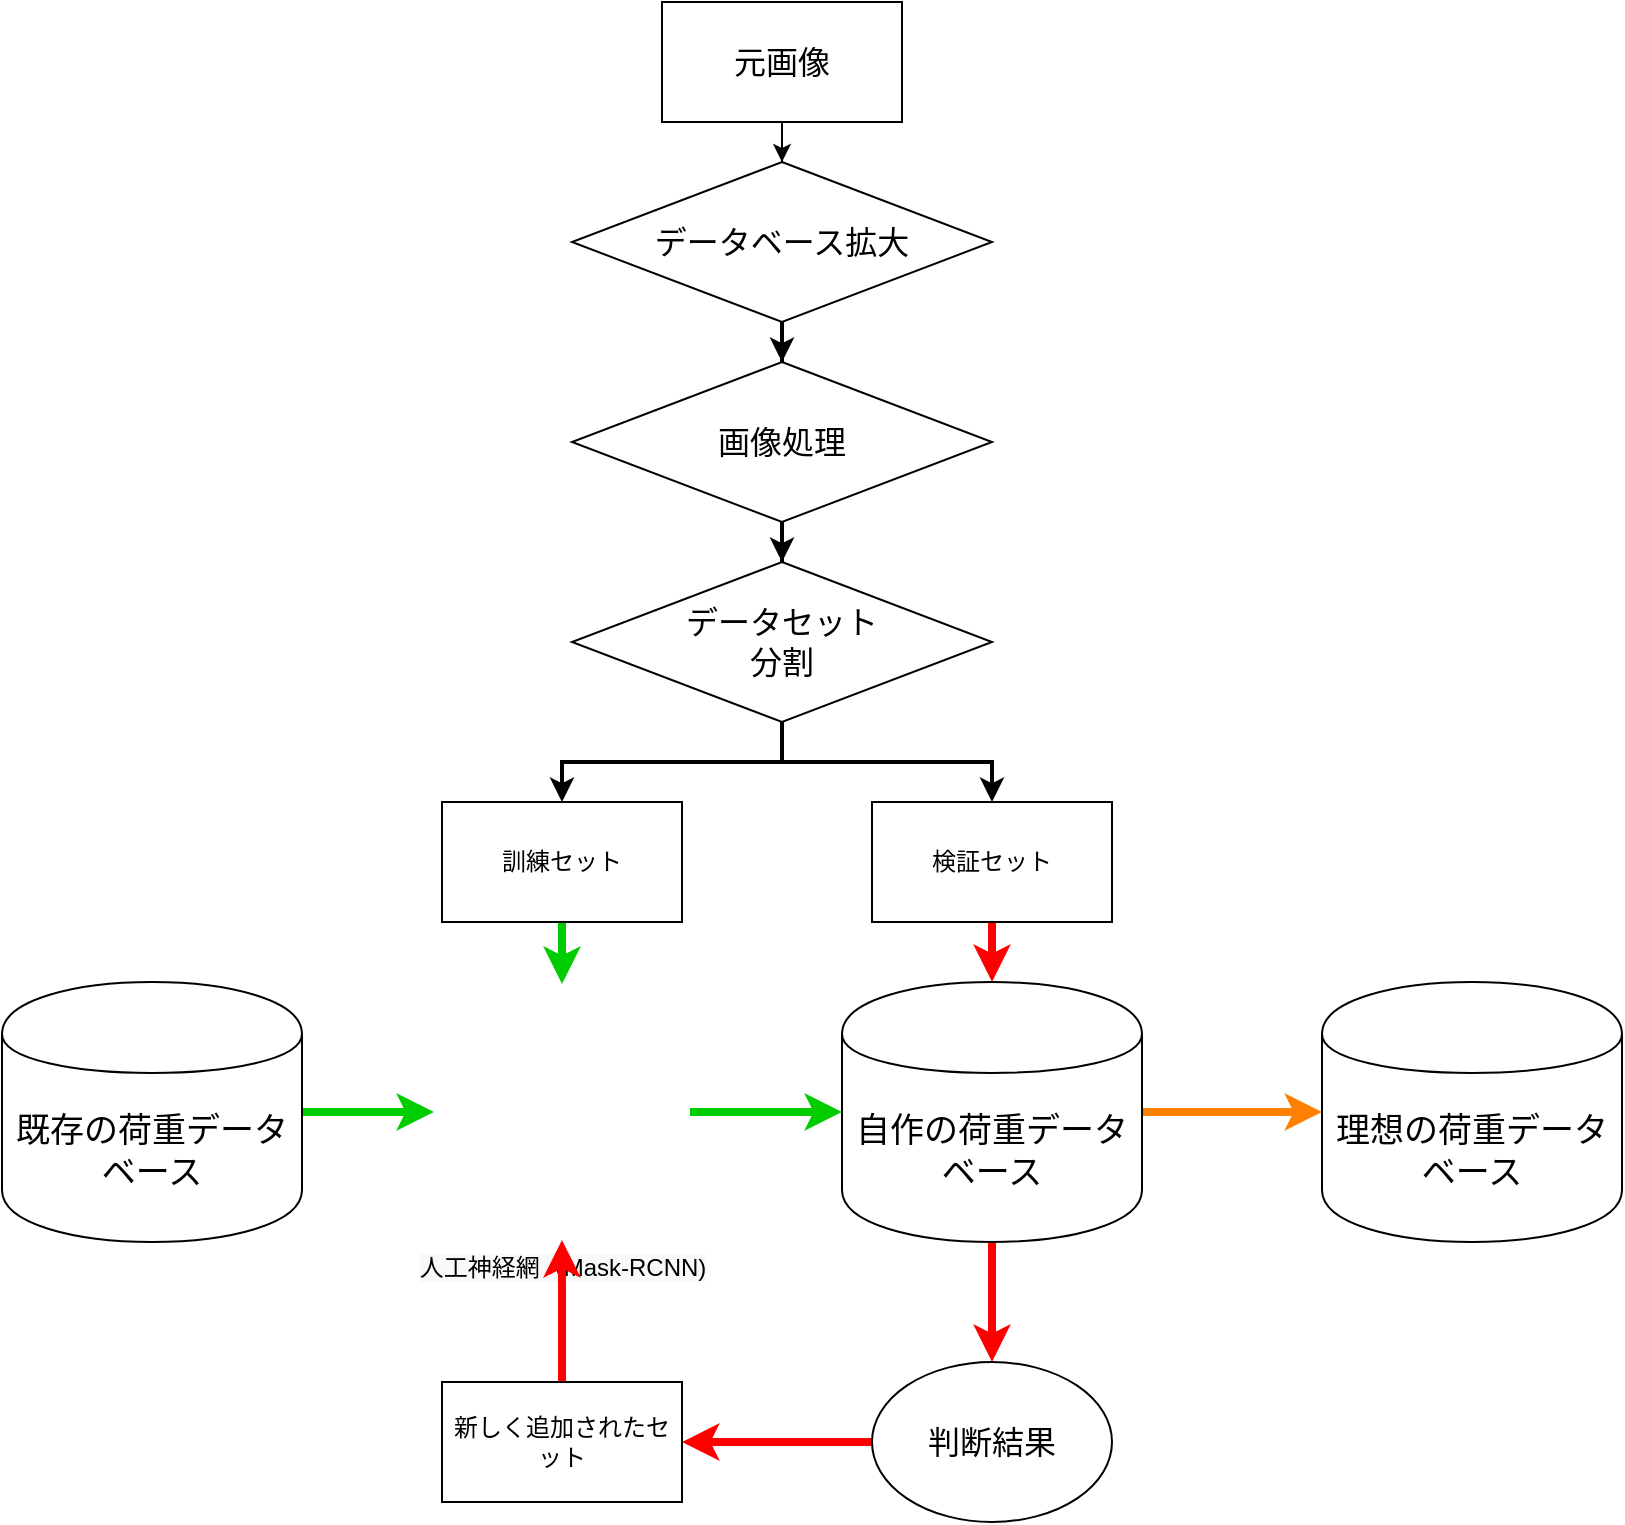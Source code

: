 <mxfile version="13.1.2" type="github"><diagram id="ddMLsRQ508u-NgG2hyD7" name="Page-1"><mxGraphModel dx="1422" dy="762" grid="1" gridSize="10" guides="1" tooltips="1" connect="1" arrows="1" fold="1" page="1" pageScale="1" pageWidth="827" pageHeight="1169" math="0" shadow="0"><root><mxCell id="0"/><mxCell id="1" parent="0"/><mxCell id="K4o4p0SV_6886WpAgEXH-21" value="" style="edgeStyle=orthogonalEdgeStyle;rounded=0;orthogonalLoop=1;jettySize=auto;html=1;" edge="1" parent="1" source="K4o4p0SV_6886WpAgEXH-1" target="K4o4p0SV_6886WpAgEXH-4"><mxGeometry relative="1" as="geometry"/></mxCell><mxCell id="K4o4p0SV_6886WpAgEXH-1" value="&lt;font style=&quot;font-size: 16px&quot;&gt;元画像&lt;/font&gt;" style="rounded=0;whiteSpace=wrap;html=1;" vertex="1" parent="1"><mxGeometry x="340" y="10" width="120" height="60" as="geometry"/></mxCell><mxCell id="K4o4p0SV_6886WpAgEXH-22" value="" style="edgeStyle=orthogonalEdgeStyle;rounded=0;orthogonalLoop=1;jettySize=auto;html=1;strokeWidth=2;" edge="1" parent="1" source="K4o4p0SV_6886WpAgEXH-4" target="K4o4p0SV_6886WpAgEXH-5"><mxGeometry relative="1" as="geometry"/></mxCell><mxCell id="K4o4p0SV_6886WpAgEXH-4" value="&lt;font style=&quot;font-size: 16px&quot;&gt;データベース拡大&lt;/font&gt;" style="rhombus;whiteSpace=wrap;html=1;" vertex="1" parent="1"><mxGeometry x="295" y="90" width="210" height="80" as="geometry"/></mxCell><mxCell id="K4o4p0SV_6886WpAgEXH-23" value="" style="edgeStyle=orthogonalEdgeStyle;rounded=0;orthogonalLoop=1;jettySize=auto;html=1;strokeWidth=2;" edge="1" parent="1" source="K4o4p0SV_6886WpAgEXH-5" target="K4o4p0SV_6886WpAgEXH-6"><mxGeometry relative="1" as="geometry"/></mxCell><mxCell id="K4o4p0SV_6886WpAgEXH-5" value="&lt;font style=&quot;font-size: 16px&quot;&gt;画像処理&lt;/font&gt;" style="rhombus;whiteSpace=wrap;html=1;" vertex="1" parent="1"><mxGeometry x="295" y="190" width="210" height="80" as="geometry"/></mxCell><mxCell id="K4o4p0SV_6886WpAgEXH-26" style="edgeStyle=orthogonalEdgeStyle;rounded=0;orthogonalLoop=1;jettySize=auto;html=1;entryX=0.5;entryY=0;entryDx=0;entryDy=0;strokeWidth=2;" edge="1" parent="1" source="K4o4p0SV_6886WpAgEXH-6" target="K4o4p0SV_6886WpAgEXH-7"><mxGeometry relative="1" as="geometry"/></mxCell><mxCell id="K4o4p0SV_6886WpAgEXH-27" style="edgeStyle=orthogonalEdgeStyle;rounded=0;orthogonalLoop=1;jettySize=auto;html=1;exitX=0.5;exitY=1;exitDx=0;exitDy=0;entryX=0.5;entryY=0;entryDx=0;entryDy=0;strokeWidth=2;" edge="1" parent="1" source="K4o4p0SV_6886WpAgEXH-6" target="K4o4p0SV_6886WpAgEXH-9"><mxGeometry relative="1" as="geometry"/></mxCell><mxCell id="K4o4p0SV_6886WpAgEXH-6" value="&lt;font style=&quot;font-size: 16px&quot;&gt;データセット&lt;br&gt;分割&lt;br&gt;&lt;/font&gt;" style="rhombus;whiteSpace=wrap;html=1;" vertex="1" parent="1"><mxGeometry x="295" y="290" width="210" height="80" as="geometry"/></mxCell><mxCell id="K4o4p0SV_6886WpAgEXH-28" style="edgeStyle=orthogonalEdgeStyle;rounded=0;orthogonalLoop=1;jettySize=auto;html=1;entryX=0.5;entryY=0;entryDx=0;entryDy=0;fillColor=#f8cecc;strokeColor=#00CC00;strokeWidth=4;" edge="1" parent="1" source="K4o4p0SV_6886WpAgEXH-7" target="K4o4p0SV_6886WpAgEXH-13"><mxGeometry relative="1" as="geometry"/></mxCell><mxCell id="K4o4p0SV_6886WpAgEXH-7" value="訓練セット" style="rounded=0;whiteSpace=wrap;html=1;" vertex="1" parent="1"><mxGeometry x="230" y="410" width="120" height="60" as="geometry"/></mxCell><mxCell id="K4o4p0SV_6886WpAgEXH-31" style="edgeStyle=orthogonalEdgeStyle;rounded=0;orthogonalLoop=1;jettySize=auto;html=1;entryX=0.5;entryY=0;entryDx=0;entryDy=0;strokeColor=#FF0000;strokeWidth=4;" edge="1" parent="1" source="K4o4p0SV_6886WpAgEXH-9" target="K4o4p0SV_6886WpAgEXH-17"><mxGeometry relative="1" as="geometry"/></mxCell><mxCell id="K4o4p0SV_6886WpAgEXH-9" value="検証セット" style="rounded=0;whiteSpace=wrap;html=1;" vertex="1" parent="1"><mxGeometry x="445" y="410" width="120" height="60" as="geometry"/></mxCell><mxCell id="K4o4p0SV_6886WpAgEXH-30" style="edgeStyle=orthogonalEdgeStyle;rounded=0;orthogonalLoop=1;jettySize=auto;html=1;exitX=1;exitY=0.5;exitDx=0;exitDy=0;entryX=0;entryY=0.5;entryDx=0;entryDy=0;fillColor=#f8cecc;strokeColor=#00CC00;strokeWidth=4;" edge="1" parent="1" source="K4o4p0SV_6886WpAgEXH-13" target="K4o4p0SV_6886WpAgEXH-17"><mxGeometry relative="1" as="geometry"/></mxCell><mxCell id="K4o4p0SV_6886WpAgEXH-13" value="&lt;span style=&quot;background-color: rgb(248 , 249 , 250)&quot;&gt;人工神経網（Mask-RCNN)&lt;/span&gt;" style="shape=image;html=1;verticalAlign=top;verticalLabelPosition=bottom;labelBackgroundColor=#ffffff;imageAspect=0;aspect=fixed;image=https://cdn0.iconfinder.com/data/icons/education-340/100/Tilda_Icons_1ed_brain-128.png" vertex="1" parent="1"><mxGeometry x="226" y="501" width="128" height="128" as="geometry"/></mxCell><mxCell id="K4o4p0SV_6886WpAgEXH-29" style="edgeStyle=orthogonalEdgeStyle;rounded=0;orthogonalLoop=1;jettySize=auto;html=1;exitX=1;exitY=0.5;exitDx=0;exitDy=0;entryX=0;entryY=0.5;entryDx=0;entryDy=0;fillColor=#f8cecc;strokeColor=#00CC00;strokeWidth=4;" edge="1" parent="1" source="K4o4p0SV_6886WpAgEXH-16" target="K4o4p0SV_6886WpAgEXH-13"><mxGeometry relative="1" as="geometry"/></mxCell><mxCell id="K4o4p0SV_6886WpAgEXH-16" value="&lt;font style=&quot;font-size: 17px&quot;&gt;既存の荷重データベース&lt;/font&gt;" style="shape=cylinder;whiteSpace=wrap;html=1;boundedLbl=1;backgroundOutline=1;" vertex="1" parent="1"><mxGeometry x="10" y="500" width="150" height="130" as="geometry"/></mxCell><mxCell id="K4o4p0SV_6886WpAgEXH-32" style="edgeStyle=orthogonalEdgeStyle;rounded=0;orthogonalLoop=1;jettySize=auto;html=1;entryX=0.5;entryY=0;entryDx=0;entryDy=0;strokeColor=#FF0000;strokeWidth=4;" edge="1" parent="1" source="K4o4p0SV_6886WpAgEXH-17" target="K4o4p0SV_6886WpAgEXH-18"><mxGeometry relative="1" as="geometry"/></mxCell><mxCell id="K4o4p0SV_6886WpAgEXH-33" style="edgeStyle=orthogonalEdgeStyle;rounded=0;orthogonalLoop=1;jettySize=auto;html=1;exitX=1;exitY=0.5;exitDx=0;exitDy=0;entryX=0;entryY=0.5;entryDx=0;entryDy=0;strokeColor=#FF8000;strokeWidth=4;" edge="1" parent="1" source="K4o4p0SV_6886WpAgEXH-17" target="K4o4p0SV_6886WpAgEXH-20"><mxGeometry relative="1" as="geometry"/></mxCell><mxCell id="K4o4p0SV_6886WpAgEXH-17" value="&lt;font style=&quot;font-size: 17px&quot;&gt;自作の荷重データベース&lt;/font&gt;" style="shape=cylinder;whiteSpace=wrap;html=1;boundedLbl=1;backgroundOutline=1;" vertex="1" parent="1"><mxGeometry x="430" y="500" width="150" height="130" as="geometry"/></mxCell><mxCell id="K4o4p0SV_6886WpAgEXH-34" style="edgeStyle=orthogonalEdgeStyle;rounded=0;orthogonalLoop=1;jettySize=auto;html=1;entryX=1;entryY=0.5;entryDx=0;entryDy=0;strokeColor=#FF0000;strokeWidth=4;" edge="1" parent="1" source="K4o4p0SV_6886WpAgEXH-18" target="K4o4p0SV_6886WpAgEXH-19"><mxGeometry relative="1" as="geometry"/></mxCell><mxCell id="K4o4p0SV_6886WpAgEXH-18" value="&lt;font style=&quot;font-size: 16px&quot;&gt;判断結果&lt;/font&gt;" style="ellipse;whiteSpace=wrap;html=1;" vertex="1" parent="1"><mxGeometry x="445" y="690" width="120" height="80" as="geometry"/></mxCell><mxCell id="K4o4p0SV_6886WpAgEXH-36" style="edgeStyle=orthogonalEdgeStyle;rounded=0;orthogonalLoop=1;jettySize=auto;html=1;exitX=0.5;exitY=0;exitDx=0;exitDy=0;entryX=0.5;entryY=1;entryDx=0;entryDy=0;strokeColor=#FF0000;strokeWidth=4;" edge="1" parent="1" source="K4o4p0SV_6886WpAgEXH-19" target="K4o4p0SV_6886WpAgEXH-13"><mxGeometry relative="1" as="geometry"/></mxCell><mxCell id="K4o4p0SV_6886WpAgEXH-19" value="新しく追加されたセット" style="rounded=0;whiteSpace=wrap;html=1;" vertex="1" parent="1"><mxGeometry x="230" y="700" width="120" height="60" as="geometry"/></mxCell><mxCell id="K4o4p0SV_6886WpAgEXH-20" value="&lt;font style=&quot;font-size: 17px&quot;&gt;理想の荷重データベース&lt;/font&gt;" style="shape=cylinder;whiteSpace=wrap;html=1;boundedLbl=1;backgroundOutline=1;" vertex="1" parent="1"><mxGeometry x="670" y="500" width="150" height="130" as="geometry"/></mxCell></root></mxGraphModel></diagram></mxfile>